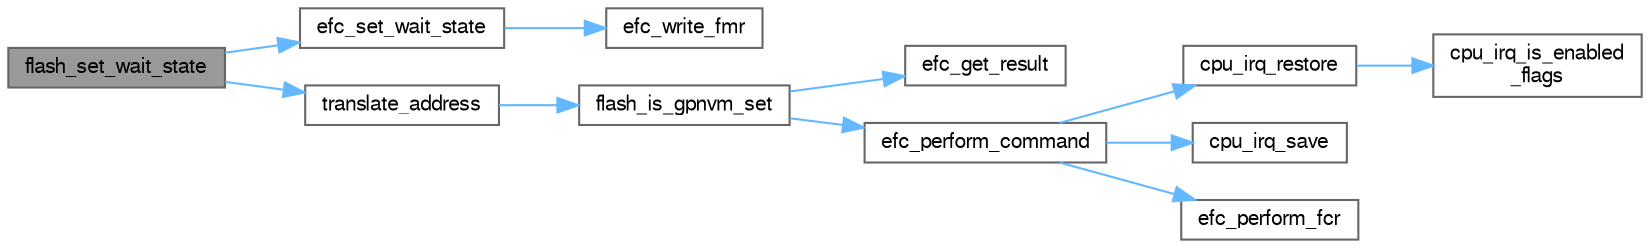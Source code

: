 digraph "flash_set_wait_state"
{
 // LATEX_PDF_SIZE
  bgcolor="transparent";
  edge [fontname=FreeSans,fontsize=10,labelfontname=FreeSans,labelfontsize=10];
  node [fontname=FreeSans,fontsize=10,shape=box,height=0.2,width=0.4];
  rankdir="LR";
  Node1 [label="flash_set_wait_state",height=0.2,width=0.4,color="gray40", fillcolor="grey60", style="filled", fontcolor="black",tooltip="Set flash wait state."];
  Node1 -> Node2 [color="steelblue1",style="solid"];
  Node2 [label="efc_set_wait_state",height=0.2,width=0.4,color="grey40", fillcolor="white", style="filled",URL="$group__sam__drivers__efc__group.html#gad128919fd18ca8f30155820220012deb",tooltip="Set flash wait state."];
  Node2 -> Node3 [color="steelblue1",style="solid"];
  Node3 [label="efc_write_fmr",height=0.2,width=0.4,color="grey40", fillcolor="white", style="filled",URL="$group__sam__drivers__efc__group.html#ga3107655bd6525e135e2d89faa4e45a87",tooltip="Set mode register."];
  Node1 -> Node4 [color="steelblue1",style="solid"];
  Node4 [label="translate_address",height=0.2,width=0.4,color="grey40", fillcolor="white", style="filled",URL="$group__sam__services__flash__efc__group.html#ga01b9af7beb63eff8c6074294928c96ba",tooltip="Translate the given flash address to page and offset values."];
  Node4 -> Node5 [color="steelblue1",style="solid"];
  Node5 [label="flash_is_gpnvm_set",height=0.2,width=0.4,color="grey40", fillcolor="white", style="filled",URL="$group__sam__services__flash__efc__group.html#gad38e5d6ab823006834087ee095d88f93",tooltip="Check if the given GPNVM bit is set or not."];
  Node5 -> Node6 [color="steelblue1",style="solid"];
  Node6 [label="efc_get_result",height=0.2,width=0.4,color="grey40", fillcolor="white", style="filled",URL="$group__sam__drivers__efc__group.html#ga9d1b951eb5f4d3f280d25fa6ad01ff4c",tooltip="Get the result of the last executed command."];
  Node5 -> Node7 [color="steelblue1",style="solid"];
  Node7 [label="efc_perform_command",height=0.2,width=0.4,color="grey40", fillcolor="white", style="filled",URL="$group__sam__drivers__efc__group.html#ga48f3f38debde0c03c936f777aef6cc2e",tooltip="Perform the given command and wait until its completion (or an error)."];
  Node7 -> Node8 [color="steelblue1",style="solid"];
  Node8 [label="cpu_irq_restore",height=0.2,width=0.4,color="grey40", fillcolor="white", style="filled",URL="$group__interrupt__group.html#ga428178bc346431936fddf52ad1ebd6fa",tooltip="Restore global interrupt flags."];
  Node8 -> Node9 [color="steelblue1",style="solid"];
  Node9 [label="cpu_irq_is_enabled\l_flags",height=0.2,width=0.4,color="grey40", fillcolor="white", style="filled",URL="$group__interrupt__group.html#ga4dffd77dae2b3b3c5bce2612db656e48",tooltip="Check if interrupts are globally enabled in supplied flags."];
  Node7 -> Node10 [color="steelblue1",style="solid"];
  Node10 [label="cpu_irq_save",height=0.2,width=0.4,color="grey40", fillcolor="white", style="filled",URL="$group__interrupt__group.html#ga5992cb015c55a0f4ed563e66a8793771",tooltip="Get and clear the global interrupt flags."];
  Node7 -> Node11 [color="steelblue1",style="solid"];
  Node11 [label="efc_perform_fcr",height=0.2,width=0.4,color="grey40", fillcolor="white", style="filled",URL="$group__sam__drivers__efc__group.html#gab1eca9d39607dadbaa19e33b0dd6097c",tooltip="Perform command."];
}
